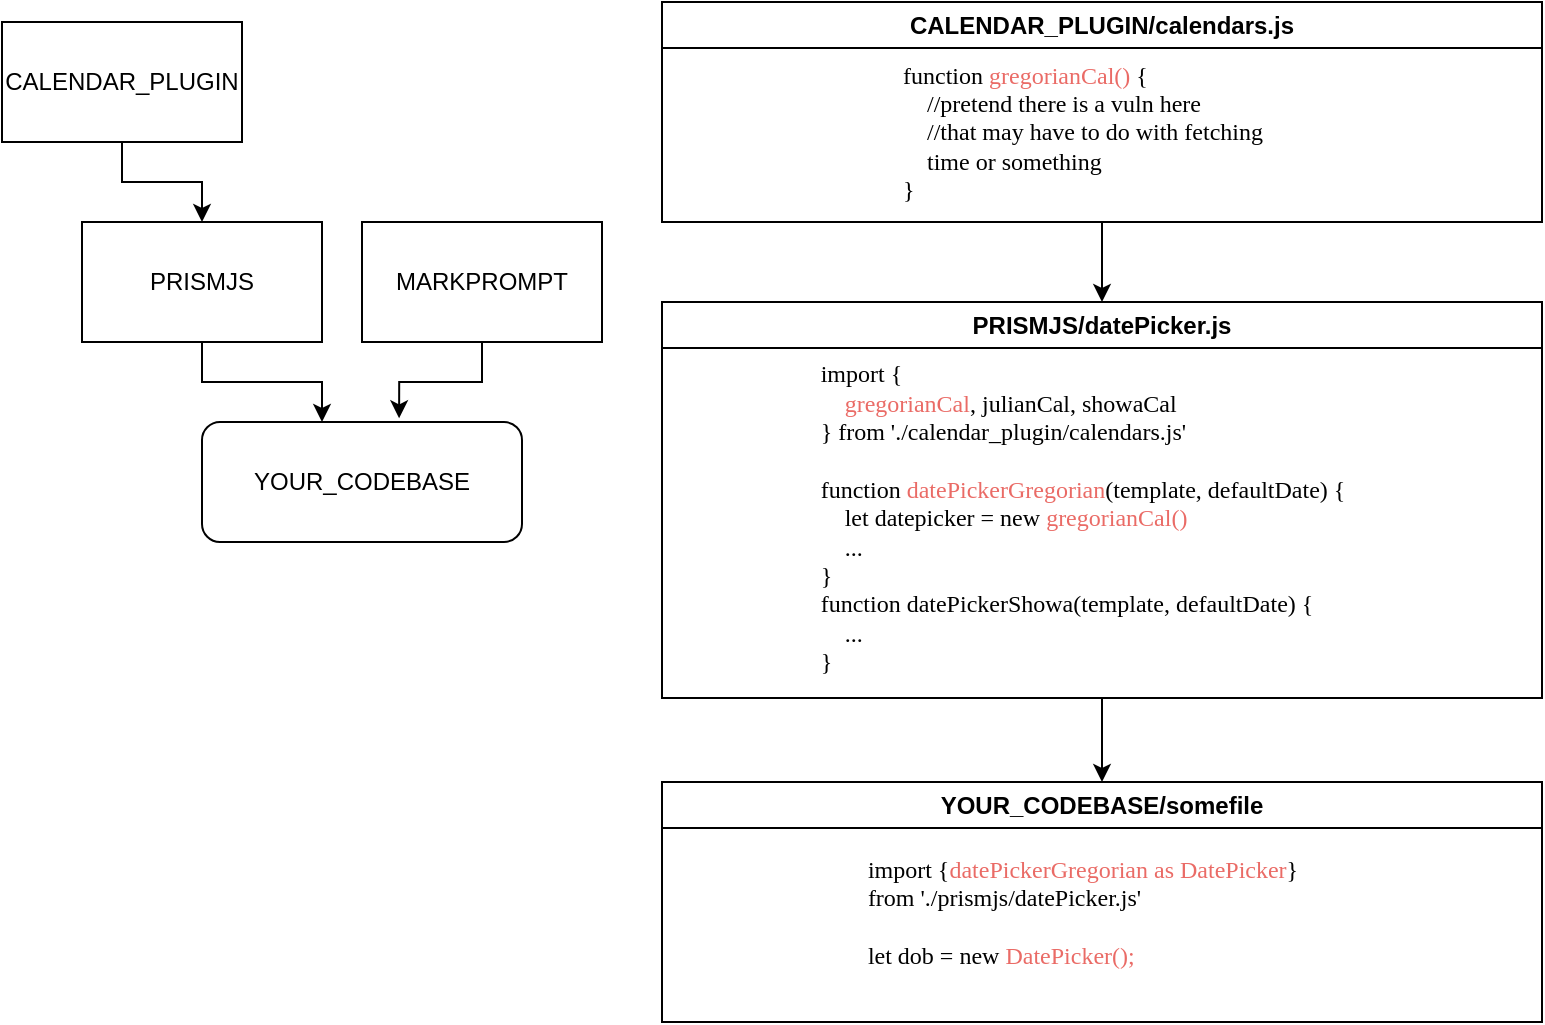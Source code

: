 <mxfile version="26.0.7">
  <diagram name="Page-1" id="7e7Qy0Uy4QWxebVYE_Hr">
    <mxGraphModel dx="989" dy="1895" grid="1" gridSize="10" guides="1" tooltips="1" connect="1" arrows="1" fold="1" page="1" pageScale="1" pageWidth="850" pageHeight="1100" math="0" shadow="0">
      <root>
        <mxCell id="0" />
        <mxCell id="1" parent="0" />
        <mxCell id="ydZdoBsocQV1AhKR7nhj-1" value="YOUR_CODEBASE" style="rounded=1;whiteSpace=wrap;html=1;" parent="1" vertex="1">
          <mxGeometry x="210" y="230" width="160" height="60" as="geometry" />
        </mxCell>
        <mxCell id="ydZdoBsocQV1AhKR7nhj-3" value="PRISMJS" style="rounded=0;whiteSpace=wrap;html=1;" parent="1" vertex="1">
          <mxGeometry x="150" y="130" width="120" height="60" as="geometry" />
        </mxCell>
        <mxCell id="ydZdoBsocQV1AhKR7nhj-7" style="edgeStyle=orthogonalEdgeStyle;rounded=0;orthogonalLoop=1;jettySize=auto;html=1;entryX=0.5;entryY=0;entryDx=0;entryDy=0;" parent="1" source="ydZdoBsocQV1AhKR7nhj-4" target="ydZdoBsocQV1AhKR7nhj-3" edge="1">
          <mxGeometry relative="1" as="geometry" />
        </mxCell>
        <mxCell id="ydZdoBsocQV1AhKR7nhj-4" value="CALENDAR_PLUGIN" style="rounded=0;whiteSpace=wrap;html=1;" parent="1" vertex="1">
          <mxGeometry x="110" y="30" width="120" height="60" as="geometry" />
        </mxCell>
        <mxCell id="ydZdoBsocQV1AhKR7nhj-5" value="MARKPROMPT" style="rounded=0;whiteSpace=wrap;html=1;" parent="1" vertex="1">
          <mxGeometry x="290" y="130" width="120" height="60" as="geometry" />
        </mxCell>
        <mxCell id="ydZdoBsocQV1AhKR7nhj-8" style="edgeStyle=orthogonalEdgeStyle;rounded=0;orthogonalLoop=1;jettySize=auto;html=1;entryX=0.375;entryY=0;entryDx=0;entryDy=0;entryPerimeter=0;" parent="1" source="ydZdoBsocQV1AhKR7nhj-3" target="ydZdoBsocQV1AhKR7nhj-1" edge="1">
          <mxGeometry relative="1" as="geometry" />
        </mxCell>
        <mxCell id="ydZdoBsocQV1AhKR7nhj-9" style="edgeStyle=orthogonalEdgeStyle;rounded=0;orthogonalLoop=1;jettySize=auto;html=1;entryX=0.616;entryY=-0.031;entryDx=0;entryDy=0;entryPerimeter=0;" parent="1" source="ydZdoBsocQV1AhKR7nhj-5" target="ydZdoBsocQV1AhKR7nhj-1" edge="1">
          <mxGeometry relative="1" as="geometry" />
        </mxCell>
        <mxCell id="CKEb2evlmsNoqantxanO-1" value="YOUR_CODEBASE/somefile" style="swimlane;whiteSpace=wrap;html=1;swimlaneFillColor=default;" parent="1" vertex="1">
          <mxGeometry x="440" y="410" width="440" height="120" as="geometry" />
        </mxCell>
        <mxCell id="CKEb2evlmsNoqantxanO-2" value="&lt;div style=&quot;text-align: left;&quot;&gt;&lt;span style=&quot;font-family: &amp;quot;Lucida Console&amp;quot;; background-color: transparent; color: light-dark(rgb(0, 0, 0), rgb(255, 255, 255));&quot;&gt;import {&lt;/span&gt;&lt;span style=&quot;font-family: &amp;quot;Lucida Console&amp;quot;; background-color: transparent;&quot;&gt;&lt;font style=&quot;color: light-dark(rgb(234, 107, 102), rgb(255, 255, 255));&quot;&gt;datePickerGregorian as DatePicker&lt;/font&gt;&lt;/span&gt;&lt;span style=&quot;font-family: &amp;quot;Lucida Console&amp;quot;; background-color: transparent; color: light-dark(rgb(0, 0, 0), rgb(255, 255, 255));&quot;&gt;}&lt;/span&gt;&lt;/div&gt;&lt;div style=&quot;text-align: left;&quot;&gt;&lt;span style=&quot;font-family: &amp;quot;Lucida Console&amp;quot;; background-color: transparent; color: light-dark(rgb(0, 0, 0), rgb(255, 255, 255));&quot;&gt;from &#39;./prismjs/datePicker.js&#39;&lt;/span&gt;&lt;/div&gt;&lt;div style=&quot;text-align: left;&quot;&gt;&lt;font face=&quot;Lucida Console&quot;&gt;&lt;br&gt;&lt;/font&gt;&lt;/div&gt;&lt;div style=&quot;text-align: left;&quot;&gt;&lt;font face=&quot;Lucida Console&quot;&gt;let dob = new &lt;font style=&quot;color: rgb(234, 107, 102);&quot;&gt;DatePicker();&lt;/font&gt;&lt;/font&gt;&lt;/div&gt;" style="text;html=1;align=center;verticalAlign=middle;resizable=0;points=[];autosize=1;strokeColor=none;fillColor=none;" parent="CKEb2evlmsNoqantxanO-1" vertex="1">
          <mxGeometry x="45" y="30" width="330" height="70" as="geometry" />
        </mxCell>
        <mxCell id="CKEb2evlmsNoqantxanO-4" value="PRISMJS/datePicker.js" style="swimlane;whiteSpace=wrap;html=1;fillColor=#FFFFFF;swimlaneFillColor=default;" parent="1" vertex="1">
          <mxGeometry x="440" y="170" width="440" height="198" as="geometry">
            <mxRectangle x="40" y="480" width="160" height="30" as="alternateBounds" />
          </mxGeometry>
        </mxCell>
        <mxCell id="CKEb2evlmsNoqantxanO-5" value="&lt;div style=&quot;text-align: left;&quot;&gt;&lt;span style=&quot;font-family: &amp;quot;Lucida Console&amp;quot;; background-color: transparent; color: light-dark(rgb(0, 0, 0), rgb(255, 255, 255));&quot;&gt;import {&lt;/span&gt;&lt;/div&gt;&lt;div style=&quot;text-align: left;&quot;&gt;&lt;span style=&quot;font-family: &amp;quot;Lucida Console&amp;quot;; background-color: transparent; color: light-dark(rgb(0, 0, 0), rgb(255, 255, 255));&quot;&gt;&amp;nbsp; &amp;nbsp; &lt;/span&gt;&lt;span style=&quot;font-family: &amp;quot;Lucida Console&amp;quot;; background-color: transparent;&quot;&gt;&lt;font style=&quot;color: light-dark(rgb(234, 107, 102), rgb(255, 255, 255));&quot;&gt;gregorianCal&lt;/font&gt;&lt;/span&gt;&lt;span style=&quot;font-family: &amp;quot;Lucida Console&amp;quot;; background-color: transparent; color: light-dark(rgb(0, 0, 0), rgb(255, 255, 255));&quot;&gt;, julianCal, showaCal&lt;/span&gt;&lt;/div&gt;&lt;div style=&quot;text-align: left;&quot;&gt;&lt;span style=&quot;font-family: &amp;quot;Lucida Console&amp;quot;; background-color: transparent; color: light-dark(rgb(0, 0, 0), rgb(255, 255, 255));&quot;&gt;}&amp;nbsp;&lt;/span&gt;&lt;span style=&quot;background-color: transparent; color: light-dark(rgb(0, 0, 0), rgb(255, 255, 255)); font-family: &amp;quot;Lucida Console&amp;quot;;&quot;&gt;from &#39;./calendar_plugin/calendars.js&#39;&lt;/span&gt;&lt;/div&gt;&lt;div style=&quot;text-align: left;&quot;&gt;&lt;font face=&quot;Lucida Console&quot;&gt;&lt;br&gt;&lt;/font&gt;&lt;/div&gt;&lt;div style=&quot;text-align: left;&quot;&gt;&lt;font face=&quot;Lucida Console&quot;&gt;function &lt;font style=&quot;color: rgb(234, 107, 102);&quot;&gt;datePickerGregorian&lt;/font&gt;(template, defaultDate) {&lt;/font&gt;&lt;/div&gt;&lt;div style=&quot;text-align: left;&quot;&gt;&lt;font face=&quot;Lucida Console&quot;&gt;&amp;nbsp; &amp;nbsp; let datepicker = new &lt;font style=&quot;color: rgb(234, 107, 102);&quot;&gt;gregorianCal()&lt;/font&gt;&amp;nbsp;&lt;/font&gt;&lt;/div&gt;&lt;div style=&quot;text-align: left;&quot;&gt;&lt;font face=&quot;Lucida Console&quot;&gt;&amp;nbsp; &amp;nbsp; ...&lt;/font&gt;&lt;/div&gt;&lt;div style=&quot;text-align: left;&quot;&gt;&lt;span style=&quot;font-family: &amp;quot;Lucida Console&amp;quot;; background-color: transparent; color: light-dark(rgb(0, 0, 0), rgb(255, 255, 255));&quot;&gt;}&lt;/span&gt;&lt;/div&gt;&lt;div style=&quot;text-align: left;&quot;&gt;&lt;font face=&quot;Lucida Console&quot;&gt;function datePickerShowa(template, defaultDate) {&lt;/font&gt;&lt;/div&gt;&lt;div style=&quot;text-align: left;&quot;&gt;&lt;font face=&quot;Lucida Console&quot;&gt;&amp;nbsp; &amp;nbsp; ...&lt;/font&gt;&lt;/div&gt;&lt;div style=&quot;text-align: left;&quot;&gt;&lt;font face=&quot;Lucida Console&quot;&gt;}&lt;/font&gt;&lt;/div&gt;" style="text;html=1;align=center;verticalAlign=middle;resizable=0;points=[];autosize=1;strokeColor=none;fillColor=none;" parent="CKEb2evlmsNoqantxanO-4" vertex="1">
          <mxGeometry x="5" y="18" width="410" height="180" as="geometry" />
        </mxCell>
        <mxCell id="CKEb2evlmsNoqantxanO-6" style="edgeStyle=orthogonalEdgeStyle;rounded=0;orthogonalLoop=1;jettySize=auto;html=1;entryX=0.5;entryY=0;entryDx=0;entryDy=0;exitX=0.5;exitY=1;exitDx=0;exitDy=0;" parent="1" source="CKEb2evlmsNoqantxanO-4" target="CKEb2evlmsNoqantxanO-1" edge="1">
          <mxGeometry relative="1" as="geometry" />
        </mxCell>
        <mxCell id="CKEb2evlmsNoqantxanO-9" style="edgeStyle=orthogonalEdgeStyle;rounded=0;orthogonalLoop=1;jettySize=auto;html=1;" parent="1" source="CKEb2evlmsNoqantxanO-7" target="CKEb2evlmsNoqantxanO-4" edge="1">
          <mxGeometry relative="1" as="geometry" />
        </mxCell>
        <mxCell id="CKEb2evlmsNoqantxanO-7" value="CALENDAR_PLUGIN/calendars.js" style="swimlane;whiteSpace=wrap;html=1;swimlaneFillColor=default;" parent="1" vertex="1">
          <mxGeometry x="440" y="20" width="440" height="110" as="geometry" />
        </mxCell>
        <mxCell id="CKEb2evlmsNoqantxanO-8" value="&lt;div style=&quot;text-align: left;&quot;&gt;&lt;font face=&quot;Lucida Console&quot;&gt;function &lt;font style=&quot;color: rgb(234, 107, 102);&quot;&gt;gregorianCal()&lt;/font&gt; {&lt;/font&gt;&lt;/div&gt;&lt;div style=&quot;text-align: left;&quot;&gt;&lt;font face=&quot;Lucida Console&quot;&gt;&amp;nbsp; &amp;nbsp; //pretend there is a vuln here&amp;nbsp;&lt;/font&gt;&lt;/div&gt;&lt;div style=&quot;text-align: left;&quot;&gt;&lt;font face=&quot;Lucida Console&quot;&gt;&amp;nbsp; &amp;nbsp; //that may have to do with fetching&lt;/font&gt;&lt;/div&gt;&lt;div style=&quot;text-align: left;&quot;&gt;&lt;font face=&quot;Lucida Console&quot;&gt;&amp;nbsp; &amp;nbsp; time or something&lt;/font&gt;&lt;/div&gt;&lt;div style=&quot;text-align: left;&quot;&gt;&lt;font face=&quot;Lucida Console&quot;&gt;}&lt;/font&gt;&lt;/div&gt;" style="text;html=1;align=center;verticalAlign=middle;resizable=0;points=[];autosize=1;strokeColor=none;fillColor=none;" parent="CKEb2evlmsNoqantxanO-7" vertex="1">
          <mxGeometry x="55" y="20" width="310" height="90" as="geometry" />
        </mxCell>
      </root>
    </mxGraphModel>
  </diagram>
</mxfile>
